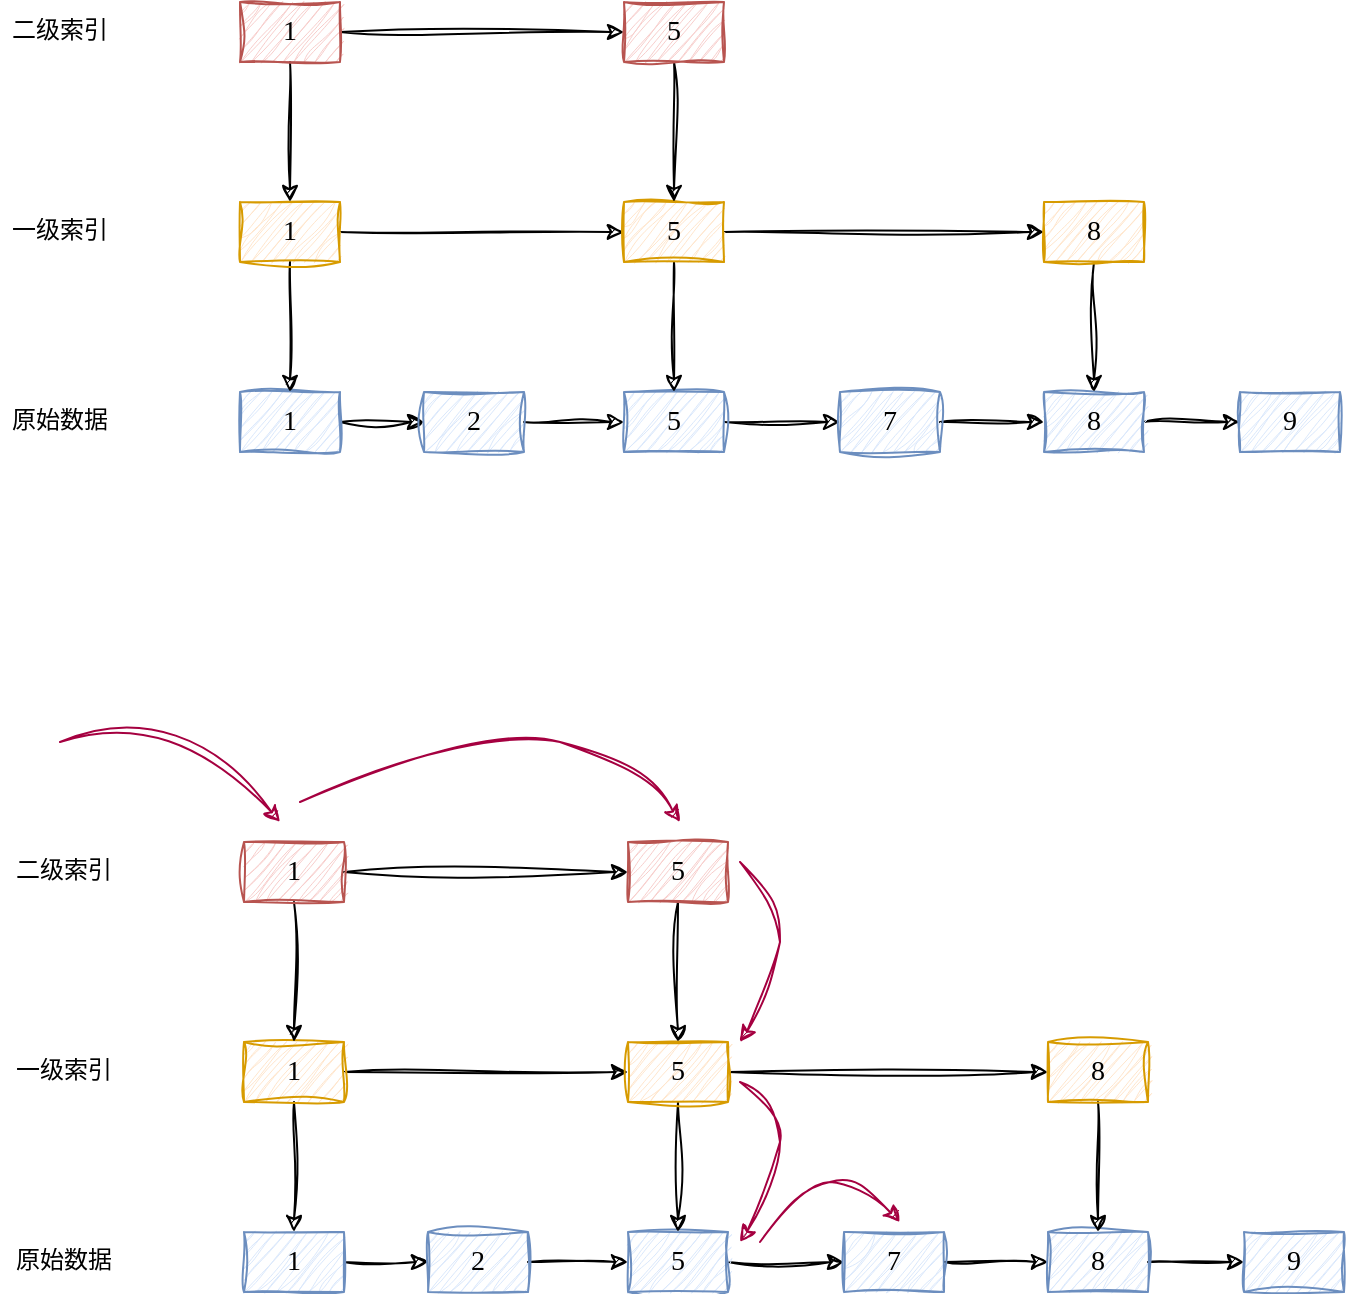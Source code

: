 <mxfile version="24.6.4" type="github">
  <diagram name="第 1 页" id="KZxRopcw9bJRoON53CQO">
    <mxGraphModel dx="2049" dy="1307" grid="1" gridSize="10" guides="1" tooltips="1" connect="1" arrows="1" fold="1" page="1" pageScale="1" pageWidth="827" pageHeight="1169" math="0" shadow="0">
      <root>
        <mxCell id="0" />
        <mxCell id="1" parent="0" />
        <mxCell id="h3bp0NZUYh49kaZAAZDm-18" style="edgeStyle=orthogonalEdgeStyle;rounded=0;sketch=1;hachureGap=4;jiggle=2;curveFitting=1;orthogonalLoop=1;jettySize=auto;html=1;exitX=1;exitY=0.5;exitDx=0;exitDy=0;entryX=0;entryY=0.5;entryDx=0;entryDy=0;fontFamily=Architects Daughter;fontSource=https%3A%2F%2Ffonts.googleapis.com%2Fcss%3Ffamily%3DArchitects%2BDaughter;" edge="1" parent="1" source="h3bp0NZUYh49kaZAAZDm-1" target="h3bp0NZUYh49kaZAAZDm-2">
          <mxGeometry relative="1" as="geometry" />
        </mxCell>
        <mxCell id="h3bp0NZUYh49kaZAAZDm-1" value="&lt;font face=&quot;Verdana&quot; style=&quot;font-size: 14px;&quot;&gt;1&lt;/font&gt;" style="rounded=0;whiteSpace=wrap;html=1;sketch=1;curveFitting=1;jiggle=2;fillColor=#dae8fc;strokeColor=#6c8ebf;" vertex="1" parent="1">
          <mxGeometry x="130" y="205" width="50" height="30" as="geometry" />
        </mxCell>
        <mxCell id="h3bp0NZUYh49kaZAAZDm-20" style="edgeStyle=orthogonalEdgeStyle;rounded=0;sketch=1;hachureGap=4;jiggle=2;curveFitting=1;orthogonalLoop=1;jettySize=auto;html=1;exitX=1;exitY=0.5;exitDx=0;exitDy=0;entryX=0;entryY=0.5;entryDx=0;entryDy=0;fontFamily=Architects Daughter;fontSource=https%3A%2F%2Ffonts.googleapis.com%2Fcss%3Ffamily%3DArchitects%2BDaughter;" edge="1" parent="1" source="h3bp0NZUYh49kaZAAZDm-2" target="h3bp0NZUYh49kaZAAZDm-3">
          <mxGeometry relative="1" as="geometry" />
        </mxCell>
        <mxCell id="h3bp0NZUYh49kaZAAZDm-2" value="&lt;font face=&quot;Verdana&quot; style=&quot;font-size: 14px;&quot;&gt;2&lt;/font&gt;" style="rounded=0;whiteSpace=wrap;html=1;sketch=1;curveFitting=1;jiggle=2;fillColor=#dae8fc;strokeColor=#6c8ebf;" vertex="1" parent="1">
          <mxGeometry x="222" y="205" width="50" height="30" as="geometry" />
        </mxCell>
        <mxCell id="h3bp0NZUYh49kaZAAZDm-21" style="edgeStyle=orthogonalEdgeStyle;rounded=0;sketch=1;hachureGap=4;jiggle=2;curveFitting=1;orthogonalLoop=1;jettySize=auto;html=1;exitX=1;exitY=0.5;exitDx=0;exitDy=0;fontFamily=Architects Daughter;fontSource=https%3A%2F%2Ffonts.googleapis.com%2Fcss%3Ffamily%3DArchitects%2BDaughter;" edge="1" parent="1" source="h3bp0NZUYh49kaZAAZDm-3" target="h3bp0NZUYh49kaZAAZDm-4">
          <mxGeometry relative="1" as="geometry" />
        </mxCell>
        <mxCell id="h3bp0NZUYh49kaZAAZDm-3" value="&lt;font face=&quot;Verdana&quot; style=&quot;font-size: 14px;&quot;&gt;5&lt;/font&gt;" style="rounded=0;whiteSpace=wrap;html=1;sketch=1;curveFitting=1;jiggle=2;fillColor=#dae8fc;strokeColor=#6c8ebf;" vertex="1" parent="1">
          <mxGeometry x="322" y="205" width="50" height="30" as="geometry" />
        </mxCell>
        <mxCell id="h3bp0NZUYh49kaZAAZDm-22" style="edgeStyle=orthogonalEdgeStyle;rounded=0;sketch=1;hachureGap=4;jiggle=2;curveFitting=1;orthogonalLoop=1;jettySize=auto;html=1;exitX=1;exitY=0.5;exitDx=0;exitDy=0;entryX=0;entryY=0.5;entryDx=0;entryDy=0;fontFamily=Architects Daughter;fontSource=https%3A%2F%2Ffonts.googleapis.com%2Fcss%3Ffamily%3DArchitects%2BDaughter;" edge="1" parent="1" source="h3bp0NZUYh49kaZAAZDm-4" target="h3bp0NZUYh49kaZAAZDm-5">
          <mxGeometry relative="1" as="geometry" />
        </mxCell>
        <mxCell id="h3bp0NZUYh49kaZAAZDm-4" value="&lt;font face=&quot;Verdana&quot; style=&quot;font-size: 14px;&quot;&gt;7&lt;/font&gt;" style="rounded=0;whiteSpace=wrap;html=1;sketch=1;curveFitting=1;jiggle=2;fillColor=#dae8fc;strokeColor=#6c8ebf;" vertex="1" parent="1">
          <mxGeometry x="430" y="205" width="50" height="30" as="geometry" />
        </mxCell>
        <mxCell id="h3bp0NZUYh49kaZAAZDm-23" style="edgeStyle=orthogonalEdgeStyle;rounded=0;sketch=1;hachureGap=4;jiggle=2;curveFitting=1;orthogonalLoop=1;jettySize=auto;html=1;exitX=1;exitY=0.5;exitDx=0;exitDy=0;entryX=0;entryY=0.5;entryDx=0;entryDy=0;fontFamily=Architects Daughter;fontSource=https%3A%2F%2Ffonts.googleapis.com%2Fcss%3Ffamily%3DArchitects%2BDaughter;" edge="1" parent="1" source="h3bp0NZUYh49kaZAAZDm-5" target="h3bp0NZUYh49kaZAAZDm-6">
          <mxGeometry relative="1" as="geometry" />
        </mxCell>
        <mxCell id="h3bp0NZUYh49kaZAAZDm-5" value="&lt;font style=&quot;font-size: 14px;&quot; face=&quot;Verdana&quot;&gt;8&lt;/font&gt;" style="rounded=0;whiteSpace=wrap;html=1;sketch=1;curveFitting=1;jiggle=2;fillColor=#dae8fc;strokeColor=#6c8ebf;" vertex="1" parent="1">
          <mxGeometry x="532" y="205" width="50" height="30" as="geometry" />
        </mxCell>
        <mxCell id="h3bp0NZUYh49kaZAAZDm-6" value="&lt;font face=&quot;Verdana&quot; style=&quot;font-size: 14px;&quot;&gt;9&lt;/font&gt;" style="rounded=0;whiteSpace=wrap;html=1;sketch=1;curveFitting=1;jiggle=2;fillColor=#dae8fc;strokeColor=#6c8ebf;" vertex="1" parent="1">
          <mxGeometry x="630" y="205" width="50" height="30" as="geometry" />
        </mxCell>
        <mxCell id="h3bp0NZUYh49kaZAAZDm-17" style="edgeStyle=orthogonalEdgeStyle;rounded=0;sketch=1;hachureGap=4;jiggle=2;curveFitting=1;orthogonalLoop=1;jettySize=auto;html=1;exitX=0.5;exitY=1;exitDx=0;exitDy=0;entryX=0.5;entryY=0;entryDx=0;entryDy=0;fontFamily=Architects Daughter;fontSource=https%3A%2F%2Ffonts.googleapis.com%2Fcss%3Ffamily%3DArchitects%2BDaughter;" edge="1" parent="1" source="h3bp0NZUYh49kaZAAZDm-7" target="h3bp0NZUYh49kaZAAZDm-1">
          <mxGeometry relative="1" as="geometry" />
        </mxCell>
        <mxCell id="h3bp0NZUYh49kaZAAZDm-29" style="edgeStyle=orthogonalEdgeStyle;rounded=0;sketch=1;hachureGap=4;jiggle=2;curveFitting=1;orthogonalLoop=1;jettySize=auto;html=1;exitX=1;exitY=0.5;exitDx=0;exitDy=0;fontFamily=Architects Daughter;fontSource=https%3A%2F%2Ffonts.googleapis.com%2Fcss%3Ffamily%3DArchitects%2BDaughter;" edge="1" parent="1" source="h3bp0NZUYh49kaZAAZDm-7" target="h3bp0NZUYh49kaZAAZDm-9">
          <mxGeometry relative="1" as="geometry" />
        </mxCell>
        <mxCell id="h3bp0NZUYh49kaZAAZDm-7" value="&lt;font face=&quot;Verdana&quot; style=&quot;font-size: 14px;&quot;&gt;1&lt;/font&gt;" style="rounded=0;whiteSpace=wrap;html=1;sketch=1;curveFitting=1;jiggle=2;fillColor=#ffe6cc;strokeColor=#d79b00;" vertex="1" parent="1">
          <mxGeometry x="130" y="110" width="50" height="30" as="geometry" />
        </mxCell>
        <mxCell id="h3bp0NZUYh49kaZAAZDm-26" style="edgeStyle=orthogonalEdgeStyle;rounded=0;sketch=1;hachureGap=4;jiggle=2;curveFitting=1;orthogonalLoop=1;jettySize=auto;html=1;exitX=0.5;exitY=1;exitDx=0;exitDy=0;entryX=0.5;entryY=0;entryDx=0;entryDy=0;fontFamily=Architects Daughter;fontSource=https%3A%2F%2Ffonts.googleapis.com%2Fcss%3Ffamily%3DArchitects%2BDaughter;" edge="1" parent="1" source="h3bp0NZUYh49kaZAAZDm-9" target="h3bp0NZUYh49kaZAAZDm-3">
          <mxGeometry relative="1" as="geometry" />
        </mxCell>
        <mxCell id="h3bp0NZUYh49kaZAAZDm-27" style="edgeStyle=orthogonalEdgeStyle;rounded=0;sketch=1;hachureGap=4;jiggle=2;curveFitting=1;orthogonalLoop=1;jettySize=auto;html=1;exitX=1;exitY=0.5;exitDx=0;exitDy=0;entryX=0;entryY=0.5;entryDx=0;entryDy=0;fontFamily=Architects Daughter;fontSource=https%3A%2F%2Ffonts.googleapis.com%2Fcss%3Ffamily%3DArchitects%2BDaughter;" edge="1" parent="1" source="h3bp0NZUYh49kaZAAZDm-9" target="h3bp0NZUYh49kaZAAZDm-11">
          <mxGeometry relative="1" as="geometry" />
        </mxCell>
        <mxCell id="h3bp0NZUYh49kaZAAZDm-9" value="&lt;font face=&quot;Verdana&quot; style=&quot;font-size: 14px;&quot;&gt;5&lt;/font&gt;" style="rounded=0;whiteSpace=wrap;html=1;sketch=1;curveFitting=1;jiggle=2;fillColor=#ffe6cc;strokeColor=#d79b00;" vertex="1" parent="1">
          <mxGeometry x="322" y="110" width="50" height="30" as="geometry" />
        </mxCell>
        <mxCell id="h3bp0NZUYh49kaZAAZDm-28" style="edgeStyle=orthogonalEdgeStyle;rounded=0;sketch=1;hachureGap=4;jiggle=2;curveFitting=1;orthogonalLoop=1;jettySize=auto;html=1;exitX=0.5;exitY=1;exitDx=0;exitDy=0;entryX=0.5;entryY=0;entryDx=0;entryDy=0;fontFamily=Architects Daughter;fontSource=https%3A%2F%2Ffonts.googleapis.com%2Fcss%3Ffamily%3DArchitects%2BDaughter;" edge="1" parent="1" source="h3bp0NZUYh49kaZAAZDm-11" target="h3bp0NZUYh49kaZAAZDm-5">
          <mxGeometry relative="1" as="geometry" />
        </mxCell>
        <mxCell id="h3bp0NZUYh49kaZAAZDm-11" value="&lt;font face=&quot;Verdana&quot; style=&quot;font-size: 14px;&quot;&gt;8&lt;/font&gt;" style="rounded=0;whiteSpace=wrap;html=1;sketch=1;curveFitting=1;jiggle=2;fillColor=#ffe6cc;strokeColor=#d79b00;" vertex="1" parent="1">
          <mxGeometry x="532" y="110" width="50" height="30" as="geometry" />
        </mxCell>
        <mxCell id="h3bp0NZUYh49kaZAAZDm-16" style="edgeStyle=orthogonalEdgeStyle;rounded=0;sketch=1;hachureGap=4;jiggle=2;curveFitting=1;orthogonalLoop=1;jettySize=auto;html=1;exitX=0.5;exitY=1;exitDx=0;exitDy=0;entryX=0.5;entryY=0;entryDx=0;entryDy=0;fontFamily=Architects Daughter;fontSource=https%3A%2F%2Ffonts.googleapis.com%2Fcss%3Ffamily%3DArchitects%2BDaughter;" edge="1" parent="1" source="h3bp0NZUYh49kaZAAZDm-13" target="h3bp0NZUYh49kaZAAZDm-7">
          <mxGeometry relative="1" as="geometry" />
        </mxCell>
        <mxCell id="h3bp0NZUYh49kaZAAZDm-24" style="edgeStyle=orthogonalEdgeStyle;rounded=0;sketch=1;hachureGap=4;jiggle=2;curveFitting=1;orthogonalLoop=1;jettySize=auto;html=1;exitX=1;exitY=0.5;exitDx=0;exitDy=0;entryX=0;entryY=0.5;entryDx=0;entryDy=0;fontFamily=Architects Daughter;fontSource=https%3A%2F%2Ffonts.googleapis.com%2Fcss%3Ffamily%3DArchitects%2BDaughter;" edge="1" parent="1" source="h3bp0NZUYh49kaZAAZDm-13" target="h3bp0NZUYh49kaZAAZDm-14">
          <mxGeometry relative="1" as="geometry" />
        </mxCell>
        <mxCell id="h3bp0NZUYh49kaZAAZDm-13" value="&lt;font face=&quot;Verdana&quot; style=&quot;font-size: 14px;&quot;&gt;1&lt;/font&gt;" style="rounded=0;whiteSpace=wrap;html=1;sketch=1;curveFitting=1;jiggle=2;fillColor=#f8cecc;strokeColor=#b85450;" vertex="1" parent="1">
          <mxGeometry x="130" y="10" width="50" height="30" as="geometry" />
        </mxCell>
        <mxCell id="h3bp0NZUYh49kaZAAZDm-25" style="edgeStyle=orthogonalEdgeStyle;rounded=0;sketch=1;hachureGap=4;jiggle=2;curveFitting=1;orthogonalLoop=1;jettySize=auto;html=1;exitX=0.5;exitY=1;exitDx=0;exitDy=0;entryX=0.5;entryY=0;entryDx=0;entryDy=0;fontFamily=Architects Daughter;fontSource=https%3A%2F%2Ffonts.googleapis.com%2Fcss%3Ffamily%3DArchitects%2BDaughter;" edge="1" parent="1" source="h3bp0NZUYh49kaZAAZDm-14" target="h3bp0NZUYh49kaZAAZDm-9">
          <mxGeometry relative="1" as="geometry" />
        </mxCell>
        <mxCell id="h3bp0NZUYh49kaZAAZDm-14" value="&lt;font face=&quot;Verdana&quot; style=&quot;font-size: 14px;&quot;&gt;5&lt;/font&gt;" style="rounded=0;whiteSpace=wrap;html=1;sketch=1;curveFitting=1;jiggle=2;fillColor=#f8cecc;strokeColor=#b85450;" vertex="1" parent="1">
          <mxGeometry x="322" y="10" width="50" height="30" as="geometry" />
        </mxCell>
        <mxCell id="h3bp0NZUYh49kaZAAZDm-31" value="原始数据" style="text;strokeColor=none;fillColor=none;align=left;verticalAlign=middle;spacingLeft=4;spacingRight=4;overflow=hidden;points=[[0,0.5],[1,0.5]];portConstraint=eastwest;rotatable=0;whiteSpace=wrap;html=1;fontFamily=Architects Daughter;fontSource=https%3A%2F%2Ffonts.googleapis.com%2Fcss%3Ffamily%3DArchitects%2BDaughter;" vertex="1" parent="1">
          <mxGeometry x="10" y="205" width="80" height="30" as="geometry" />
        </mxCell>
        <mxCell id="h3bp0NZUYh49kaZAAZDm-32" value="一级索引" style="text;strokeColor=none;fillColor=none;align=left;verticalAlign=middle;spacingLeft=4;spacingRight=4;overflow=hidden;points=[[0,0.5],[1,0.5]];portConstraint=eastwest;rotatable=0;whiteSpace=wrap;html=1;fontFamily=Architects Daughter;fontSource=https%3A%2F%2Ffonts.googleapis.com%2Fcss%3Ffamily%3DArchitects%2BDaughter;" vertex="1" parent="1">
          <mxGeometry x="10" y="110" width="80" height="30" as="geometry" />
        </mxCell>
        <mxCell id="h3bp0NZUYh49kaZAAZDm-33" value="二级索引" style="text;strokeColor=none;fillColor=none;align=left;verticalAlign=middle;spacingLeft=4;spacingRight=4;overflow=hidden;points=[[0,0.5],[1,0.5]];portConstraint=eastwest;rotatable=0;whiteSpace=wrap;html=1;fontFamily=Architects Daughter;fontSource=https%3A%2F%2Ffonts.googleapis.com%2Fcss%3Ffamily%3DArchitects%2BDaughter;" vertex="1" parent="1">
          <mxGeometry x="10" y="10" width="80" height="30" as="geometry" />
        </mxCell>
        <mxCell id="h3bp0NZUYh49kaZAAZDm-34" style="edgeStyle=orthogonalEdgeStyle;rounded=0;sketch=1;hachureGap=4;jiggle=2;curveFitting=1;orthogonalLoop=1;jettySize=auto;html=1;exitX=1;exitY=0.5;exitDx=0;exitDy=0;entryX=0;entryY=0.5;entryDx=0;entryDy=0;fontFamily=Architects Daughter;fontSource=https%3A%2F%2Ffonts.googleapis.com%2Fcss%3Ffamily%3DArchitects%2BDaughter;" edge="1" parent="1" source="h3bp0NZUYh49kaZAAZDm-35" target="h3bp0NZUYh49kaZAAZDm-37">
          <mxGeometry relative="1" as="geometry" />
        </mxCell>
        <mxCell id="h3bp0NZUYh49kaZAAZDm-35" value="&lt;font face=&quot;Verdana&quot; style=&quot;font-size: 14px;&quot;&gt;1&lt;/font&gt;" style="rounded=0;whiteSpace=wrap;html=1;sketch=1;curveFitting=1;jiggle=2;fillColor=#dae8fc;strokeColor=#6c8ebf;" vertex="1" parent="1">
          <mxGeometry x="132" y="625" width="50" height="30" as="geometry" />
        </mxCell>
        <mxCell id="h3bp0NZUYh49kaZAAZDm-36" style="edgeStyle=orthogonalEdgeStyle;rounded=0;sketch=1;hachureGap=4;jiggle=2;curveFitting=1;orthogonalLoop=1;jettySize=auto;html=1;exitX=1;exitY=0.5;exitDx=0;exitDy=0;entryX=0;entryY=0.5;entryDx=0;entryDy=0;fontFamily=Architects Daughter;fontSource=https%3A%2F%2Ffonts.googleapis.com%2Fcss%3Ffamily%3DArchitects%2BDaughter;" edge="1" parent="1" source="h3bp0NZUYh49kaZAAZDm-37" target="h3bp0NZUYh49kaZAAZDm-39">
          <mxGeometry relative="1" as="geometry" />
        </mxCell>
        <mxCell id="h3bp0NZUYh49kaZAAZDm-37" value="&lt;font face=&quot;Verdana&quot; style=&quot;font-size: 14px;&quot;&gt;2&lt;/font&gt;" style="rounded=0;whiteSpace=wrap;html=1;sketch=1;curveFitting=1;jiggle=2;fillColor=#dae8fc;strokeColor=#6c8ebf;" vertex="1" parent="1">
          <mxGeometry x="224" y="625" width="50" height="30" as="geometry" />
        </mxCell>
        <mxCell id="h3bp0NZUYh49kaZAAZDm-38" style="edgeStyle=orthogonalEdgeStyle;rounded=0;sketch=1;hachureGap=4;jiggle=2;curveFitting=1;orthogonalLoop=1;jettySize=auto;html=1;exitX=1;exitY=0.5;exitDx=0;exitDy=0;fontFamily=Architects Daughter;fontSource=https%3A%2F%2Ffonts.googleapis.com%2Fcss%3Ffamily%3DArchitects%2BDaughter;" edge="1" parent="1" source="h3bp0NZUYh49kaZAAZDm-39" target="h3bp0NZUYh49kaZAAZDm-41">
          <mxGeometry relative="1" as="geometry" />
        </mxCell>
        <mxCell id="h3bp0NZUYh49kaZAAZDm-39" value="&lt;font face=&quot;Verdana&quot; style=&quot;font-size: 14px;&quot;&gt;5&lt;/font&gt;" style="rounded=0;whiteSpace=wrap;html=1;sketch=1;curveFitting=1;jiggle=2;fillColor=#dae8fc;strokeColor=#6c8ebf;" vertex="1" parent="1">
          <mxGeometry x="324" y="625" width="50" height="30" as="geometry" />
        </mxCell>
        <mxCell id="h3bp0NZUYh49kaZAAZDm-40" style="edgeStyle=orthogonalEdgeStyle;rounded=0;sketch=1;hachureGap=4;jiggle=2;curveFitting=1;orthogonalLoop=1;jettySize=auto;html=1;exitX=1;exitY=0.5;exitDx=0;exitDy=0;entryX=0;entryY=0.5;entryDx=0;entryDy=0;fontFamily=Architects Daughter;fontSource=https%3A%2F%2Ffonts.googleapis.com%2Fcss%3Ffamily%3DArchitects%2BDaughter;" edge="1" parent="1" source="h3bp0NZUYh49kaZAAZDm-41" target="h3bp0NZUYh49kaZAAZDm-43">
          <mxGeometry relative="1" as="geometry" />
        </mxCell>
        <mxCell id="h3bp0NZUYh49kaZAAZDm-41" value="&lt;font face=&quot;Verdana&quot; style=&quot;font-size: 14px;&quot;&gt;7&lt;/font&gt;" style="rounded=0;whiteSpace=wrap;html=1;sketch=1;curveFitting=1;jiggle=2;fillColor=#dae8fc;strokeColor=#6c8ebf;" vertex="1" parent="1">
          <mxGeometry x="432" y="625" width="50" height="30" as="geometry" />
        </mxCell>
        <mxCell id="h3bp0NZUYh49kaZAAZDm-42" style="edgeStyle=orthogonalEdgeStyle;rounded=0;sketch=1;hachureGap=4;jiggle=2;curveFitting=1;orthogonalLoop=1;jettySize=auto;html=1;exitX=1;exitY=0.5;exitDx=0;exitDy=0;entryX=0;entryY=0.5;entryDx=0;entryDy=0;fontFamily=Architects Daughter;fontSource=https%3A%2F%2Ffonts.googleapis.com%2Fcss%3Ffamily%3DArchitects%2BDaughter;" edge="1" parent="1" source="h3bp0NZUYh49kaZAAZDm-43" target="h3bp0NZUYh49kaZAAZDm-44">
          <mxGeometry relative="1" as="geometry" />
        </mxCell>
        <mxCell id="h3bp0NZUYh49kaZAAZDm-43" value="&lt;font style=&quot;font-size: 14px;&quot; face=&quot;Verdana&quot;&gt;8&lt;/font&gt;" style="rounded=0;whiteSpace=wrap;html=1;sketch=1;curveFitting=1;jiggle=2;fillColor=#dae8fc;strokeColor=#6c8ebf;" vertex="1" parent="1">
          <mxGeometry x="534" y="625" width="50" height="30" as="geometry" />
        </mxCell>
        <mxCell id="h3bp0NZUYh49kaZAAZDm-44" value="&lt;font face=&quot;Verdana&quot; style=&quot;font-size: 14px;&quot;&gt;9&lt;/font&gt;" style="rounded=0;whiteSpace=wrap;html=1;sketch=1;curveFitting=1;jiggle=2;fillColor=#dae8fc;strokeColor=#6c8ebf;" vertex="1" parent="1">
          <mxGeometry x="632" y="625" width="50" height="30" as="geometry" />
        </mxCell>
        <mxCell id="h3bp0NZUYh49kaZAAZDm-45" style="edgeStyle=orthogonalEdgeStyle;rounded=0;sketch=1;hachureGap=4;jiggle=2;curveFitting=1;orthogonalLoop=1;jettySize=auto;html=1;exitX=0.5;exitY=1;exitDx=0;exitDy=0;entryX=0.5;entryY=0;entryDx=0;entryDy=0;fontFamily=Architects Daughter;fontSource=https%3A%2F%2Ffonts.googleapis.com%2Fcss%3Ffamily%3DArchitects%2BDaughter;" edge="1" parent="1" source="h3bp0NZUYh49kaZAAZDm-47" target="h3bp0NZUYh49kaZAAZDm-35">
          <mxGeometry relative="1" as="geometry" />
        </mxCell>
        <mxCell id="h3bp0NZUYh49kaZAAZDm-46" style="edgeStyle=orthogonalEdgeStyle;rounded=0;sketch=1;hachureGap=4;jiggle=2;curveFitting=1;orthogonalLoop=1;jettySize=auto;html=1;exitX=1;exitY=0.5;exitDx=0;exitDy=0;fontFamily=Architects Daughter;fontSource=https%3A%2F%2Ffonts.googleapis.com%2Fcss%3Ffamily%3DArchitects%2BDaughter;" edge="1" parent="1" source="h3bp0NZUYh49kaZAAZDm-47" target="h3bp0NZUYh49kaZAAZDm-50">
          <mxGeometry relative="1" as="geometry" />
        </mxCell>
        <mxCell id="h3bp0NZUYh49kaZAAZDm-47" value="&lt;font face=&quot;Verdana&quot; style=&quot;font-size: 14px;&quot;&gt;1&lt;/font&gt;" style="rounded=0;whiteSpace=wrap;html=1;sketch=1;curveFitting=1;jiggle=2;fillColor=#ffe6cc;strokeColor=#d79b00;" vertex="1" parent="1">
          <mxGeometry x="132" y="530" width="50" height="30" as="geometry" />
        </mxCell>
        <mxCell id="h3bp0NZUYh49kaZAAZDm-48" style="edgeStyle=orthogonalEdgeStyle;rounded=0;sketch=1;hachureGap=4;jiggle=2;curveFitting=1;orthogonalLoop=1;jettySize=auto;html=1;exitX=0.5;exitY=1;exitDx=0;exitDy=0;entryX=0.5;entryY=0;entryDx=0;entryDy=0;fontFamily=Architects Daughter;fontSource=https%3A%2F%2Ffonts.googleapis.com%2Fcss%3Ffamily%3DArchitects%2BDaughter;" edge="1" parent="1" source="h3bp0NZUYh49kaZAAZDm-50" target="h3bp0NZUYh49kaZAAZDm-39">
          <mxGeometry relative="1" as="geometry" />
        </mxCell>
        <mxCell id="h3bp0NZUYh49kaZAAZDm-49" style="edgeStyle=orthogonalEdgeStyle;rounded=0;sketch=1;hachureGap=4;jiggle=2;curveFitting=1;orthogonalLoop=1;jettySize=auto;html=1;exitX=1;exitY=0.5;exitDx=0;exitDy=0;entryX=0;entryY=0.5;entryDx=0;entryDy=0;fontFamily=Architects Daughter;fontSource=https%3A%2F%2Ffonts.googleapis.com%2Fcss%3Ffamily%3DArchitects%2BDaughter;" edge="1" parent="1" source="h3bp0NZUYh49kaZAAZDm-50" target="h3bp0NZUYh49kaZAAZDm-52">
          <mxGeometry relative="1" as="geometry" />
        </mxCell>
        <mxCell id="h3bp0NZUYh49kaZAAZDm-50" value="&lt;font face=&quot;Verdana&quot; style=&quot;font-size: 14px;&quot;&gt;5&lt;/font&gt;" style="rounded=0;whiteSpace=wrap;html=1;sketch=1;curveFitting=1;jiggle=2;fillColor=#ffe6cc;strokeColor=#d79b00;" vertex="1" parent="1">
          <mxGeometry x="324" y="530" width="50" height="30" as="geometry" />
        </mxCell>
        <mxCell id="h3bp0NZUYh49kaZAAZDm-51" style="edgeStyle=orthogonalEdgeStyle;rounded=0;sketch=1;hachureGap=4;jiggle=2;curveFitting=1;orthogonalLoop=1;jettySize=auto;html=1;exitX=0.5;exitY=1;exitDx=0;exitDy=0;entryX=0.5;entryY=0;entryDx=0;entryDy=0;fontFamily=Architects Daughter;fontSource=https%3A%2F%2Ffonts.googleapis.com%2Fcss%3Ffamily%3DArchitects%2BDaughter;" edge="1" parent="1" source="h3bp0NZUYh49kaZAAZDm-52" target="h3bp0NZUYh49kaZAAZDm-43">
          <mxGeometry relative="1" as="geometry" />
        </mxCell>
        <mxCell id="h3bp0NZUYh49kaZAAZDm-52" value="&lt;font face=&quot;Verdana&quot; style=&quot;font-size: 14px;&quot;&gt;8&lt;/font&gt;" style="rounded=0;whiteSpace=wrap;html=1;sketch=1;curveFitting=1;jiggle=2;fillColor=#ffe6cc;strokeColor=#d79b00;" vertex="1" parent="1">
          <mxGeometry x="534" y="530" width="50" height="30" as="geometry" />
        </mxCell>
        <mxCell id="h3bp0NZUYh49kaZAAZDm-53" style="edgeStyle=orthogonalEdgeStyle;rounded=0;sketch=1;hachureGap=4;jiggle=2;curveFitting=1;orthogonalLoop=1;jettySize=auto;html=1;exitX=0.5;exitY=1;exitDx=0;exitDy=0;entryX=0.5;entryY=0;entryDx=0;entryDy=0;fontFamily=Architects Daughter;fontSource=https%3A%2F%2Ffonts.googleapis.com%2Fcss%3Ffamily%3DArchitects%2BDaughter;" edge="1" parent="1" source="h3bp0NZUYh49kaZAAZDm-55" target="h3bp0NZUYh49kaZAAZDm-47">
          <mxGeometry relative="1" as="geometry" />
        </mxCell>
        <mxCell id="h3bp0NZUYh49kaZAAZDm-54" style="edgeStyle=orthogonalEdgeStyle;rounded=0;sketch=1;hachureGap=4;jiggle=2;curveFitting=1;orthogonalLoop=1;jettySize=auto;html=1;exitX=1;exitY=0.5;exitDx=0;exitDy=0;entryX=0;entryY=0.5;entryDx=0;entryDy=0;fontFamily=Architects Daughter;fontSource=https%3A%2F%2Ffonts.googleapis.com%2Fcss%3Ffamily%3DArchitects%2BDaughter;" edge="1" parent="1" source="h3bp0NZUYh49kaZAAZDm-55" target="h3bp0NZUYh49kaZAAZDm-57">
          <mxGeometry relative="1" as="geometry" />
        </mxCell>
        <mxCell id="h3bp0NZUYh49kaZAAZDm-55" value="&lt;font face=&quot;Verdana&quot; style=&quot;font-size: 14px;&quot;&gt;1&lt;/font&gt;" style="rounded=0;whiteSpace=wrap;html=1;sketch=1;curveFitting=1;jiggle=2;fillColor=#f8cecc;strokeColor=#b85450;" vertex="1" parent="1">
          <mxGeometry x="132" y="430" width="50" height="30" as="geometry" />
        </mxCell>
        <mxCell id="h3bp0NZUYh49kaZAAZDm-56" style="edgeStyle=orthogonalEdgeStyle;rounded=0;sketch=1;hachureGap=4;jiggle=2;curveFitting=1;orthogonalLoop=1;jettySize=auto;html=1;exitX=0.5;exitY=1;exitDx=0;exitDy=0;entryX=0.5;entryY=0;entryDx=0;entryDy=0;fontFamily=Architects Daughter;fontSource=https%3A%2F%2Ffonts.googleapis.com%2Fcss%3Ffamily%3DArchitects%2BDaughter;" edge="1" parent="1" source="h3bp0NZUYh49kaZAAZDm-57" target="h3bp0NZUYh49kaZAAZDm-50">
          <mxGeometry relative="1" as="geometry" />
        </mxCell>
        <mxCell id="h3bp0NZUYh49kaZAAZDm-57" value="&lt;font face=&quot;Verdana&quot; style=&quot;font-size: 14px;&quot;&gt;5&lt;/font&gt;" style="rounded=0;whiteSpace=wrap;html=1;sketch=1;curveFitting=1;jiggle=2;fillColor=#f8cecc;strokeColor=#b85450;" vertex="1" parent="1">
          <mxGeometry x="324" y="430" width="50" height="30" as="geometry" />
        </mxCell>
        <mxCell id="h3bp0NZUYh49kaZAAZDm-58" value="原始数据" style="text;strokeColor=none;fillColor=none;align=left;verticalAlign=middle;spacingLeft=4;spacingRight=4;overflow=hidden;points=[[0,0.5],[1,0.5]];portConstraint=eastwest;rotatable=0;whiteSpace=wrap;html=1;fontFamily=Architects Daughter;fontSource=https%3A%2F%2Ffonts.googleapis.com%2Fcss%3Ffamily%3DArchitects%2BDaughter;" vertex="1" parent="1">
          <mxGeometry x="12" y="625" width="80" height="30" as="geometry" />
        </mxCell>
        <mxCell id="h3bp0NZUYh49kaZAAZDm-59" value="一级索引" style="text;strokeColor=none;fillColor=none;align=left;verticalAlign=middle;spacingLeft=4;spacingRight=4;overflow=hidden;points=[[0,0.5],[1,0.5]];portConstraint=eastwest;rotatable=0;whiteSpace=wrap;html=1;fontFamily=Architects Daughter;fontSource=https%3A%2F%2Ffonts.googleapis.com%2Fcss%3Ffamily%3DArchitects%2BDaughter;" vertex="1" parent="1">
          <mxGeometry x="12" y="530" width="80" height="30" as="geometry" />
        </mxCell>
        <mxCell id="h3bp0NZUYh49kaZAAZDm-60" value="二级索引" style="text;strokeColor=none;fillColor=none;align=left;verticalAlign=middle;spacingLeft=4;spacingRight=4;overflow=hidden;points=[[0,0.5],[1,0.5]];portConstraint=eastwest;rotatable=0;whiteSpace=wrap;html=1;fontFamily=Architects Daughter;fontSource=https%3A%2F%2Ffonts.googleapis.com%2Fcss%3Ffamily%3DArchitects%2BDaughter;" vertex="1" parent="1">
          <mxGeometry x="12" y="430" width="80" height="30" as="geometry" />
        </mxCell>
        <mxCell id="h3bp0NZUYh49kaZAAZDm-61" value="" style="curved=1;endArrow=classic;html=1;rounded=0;sketch=1;hachureGap=4;jiggle=2;curveFitting=1;fontFamily=Architects Daughter;fontSource=https%3A%2F%2Ffonts.googleapis.com%2Fcss%3Ffamily%3DArchitects%2BDaughter;fillColor=#d80073;strokeColor=#A50040;" edge="1" parent="1">
          <mxGeometry width="50" height="50" relative="1" as="geometry">
            <mxPoint x="40" y="380" as="sourcePoint" />
            <mxPoint x="150" y="420" as="targetPoint" />
            <Array as="points">
              <mxPoint x="100" y="360" />
            </Array>
          </mxGeometry>
        </mxCell>
        <mxCell id="h3bp0NZUYh49kaZAAZDm-62" value="" style="curved=1;endArrow=classic;html=1;rounded=0;sketch=1;hachureGap=4;jiggle=2;curveFitting=1;fontFamily=Architects Daughter;fontSource=https%3A%2F%2Ffonts.googleapis.com%2Fcss%3Ffamily%3DArchitects%2BDaughter;fillColor=#d80073;strokeColor=#A50040;" edge="1" parent="1">
          <mxGeometry width="50" height="50" relative="1" as="geometry">
            <mxPoint x="160" y="410" as="sourcePoint" />
            <mxPoint x="350" y="420" as="targetPoint" />
            <Array as="points">
              <mxPoint x="250" y="370" />
              <mxPoint x="330" y="390" />
            </Array>
          </mxGeometry>
        </mxCell>
        <mxCell id="h3bp0NZUYh49kaZAAZDm-63" value="" style="curved=1;endArrow=classic;html=1;rounded=0;sketch=1;hachureGap=4;jiggle=2;curveFitting=1;fontFamily=Architects Daughter;fontSource=https%3A%2F%2Ffonts.googleapis.com%2Fcss%3Ffamily%3DArchitects%2BDaughter;fillColor=#d80073;strokeColor=#A50040;" edge="1" parent="1">
          <mxGeometry width="50" height="50" relative="1" as="geometry">
            <mxPoint x="380" y="440" as="sourcePoint" />
            <mxPoint x="380" y="530" as="targetPoint" />
            <Array as="points">
              <mxPoint x="400" y="460" />
              <mxPoint x="400" y="500" />
            </Array>
          </mxGeometry>
        </mxCell>
        <mxCell id="h3bp0NZUYh49kaZAAZDm-64" value="" style="curved=1;endArrow=classic;html=1;rounded=0;sketch=1;hachureGap=4;jiggle=2;curveFitting=1;fontFamily=Architects Daughter;fontSource=https%3A%2F%2Ffonts.googleapis.com%2Fcss%3Ffamily%3DArchitects%2BDaughter;fillColor=#d80073;strokeColor=#A50040;" edge="1" parent="1">
          <mxGeometry width="50" height="50" relative="1" as="geometry">
            <mxPoint x="380" y="550" as="sourcePoint" />
            <mxPoint x="380" y="630" as="targetPoint" />
            <Array as="points">
              <mxPoint x="400" y="560" />
              <mxPoint x="400" y="600" />
            </Array>
          </mxGeometry>
        </mxCell>
        <mxCell id="h3bp0NZUYh49kaZAAZDm-65" value="" style="curved=1;endArrow=classic;html=1;rounded=0;sketch=1;hachureGap=4;jiggle=2;curveFitting=1;fontFamily=Architects Daughter;fontSource=https%3A%2F%2Ffonts.googleapis.com%2Fcss%3Ffamily%3DArchitects%2BDaughter;fillColor=#d80073;strokeColor=#A50040;" edge="1" parent="1">
          <mxGeometry width="50" height="50" relative="1" as="geometry">
            <mxPoint x="390" y="630" as="sourcePoint" />
            <mxPoint x="460" y="620" as="targetPoint" />
            <Array as="points">
              <mxPoint x="410" y="600" />
              <mxPoint x="440" y="600" />
            </Array>
          </mxGeometry>
        </mxCell>
      </root>
    </mxGraphModel>
  </diagram>
</mxfile>
